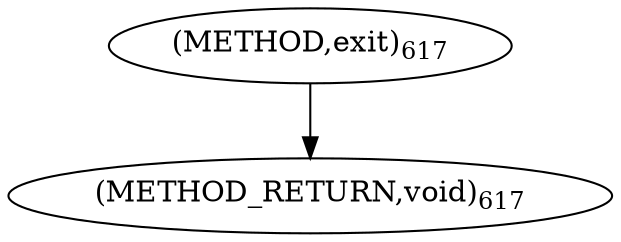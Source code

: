 digraph "exit" {  
"4834" [label = <(METHOD,exit)<SUB>617</SUB>> ]
"4836" [label = <(METHOD_RETURN,void)<SUB>617</SUB>> ]
  "4834" -> "4836" 
}
